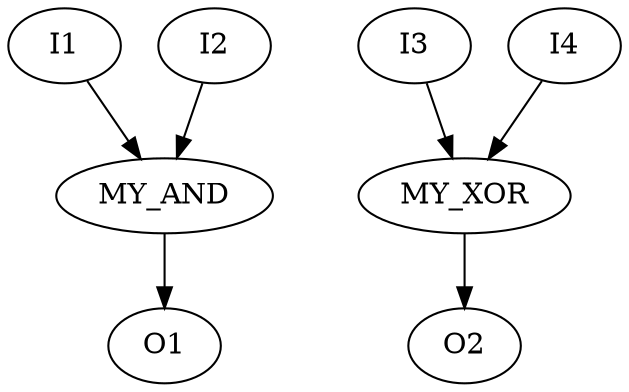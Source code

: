 digraph test {

I1 [LABEL = "INPUT"];
I2 [LABEL = "INPUT"];
I3 [LABEL = "INPUT"];
I4 [LABEL = "INPUT"];

MY_AND [LABEL = "AND2" ];
MY_XOR [LABEL = "XOR2" ];

O1 [LABEL = "OUTPUT"];
O2 [LABEL = "OUTPUT"];

I1 -> MY_AND -> O1;
I2 -> MY_AND;

I3 -> MY_XOR -> O2;
I4 -> MY_XOR;

}
